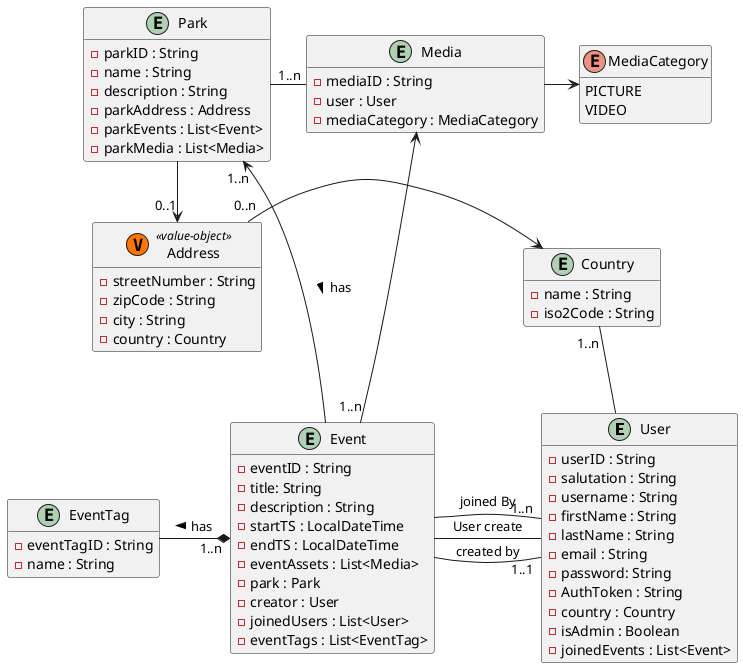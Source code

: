 @startuml
'https://plantuml.com/class-diagram

hide empty methods

'entity Comment {}

entity User {
    - userID : String
    - salutation : String
    - username : String
    - firstName : String
    - lastName : String
    - email : String
    - password: String
    - AuthToken : String
    - country : Country
    - isAdmin : Boolean
    - joinedEvents : List<Event>
}

/'entity UserJoinEvent {
    - user : User
    - event : Event
}'/

entity Event {
    - eventID : String
    - title: String
    - description : String
    - startTS : LocalDateTime
    - endTS : LocalDateTime
    - eventAssets : List<Media>
    - park : Park
    - creator : User
    - joinedUsers : List<User>
    - eventTags : List<EventTag>
}

entity EventTag {
    - eventTagID : String
    - name : String
}

entity Media {
    - mediaID : String
    - user : User
    - mediaCategory : MediaCategory
}

enum MediaCategory {
    PICTURE
    VIDEO
}

entity Park {
    - parkID : String
    - name : String
    - description : String
    - parkAddress : Address
    - parkEvents : List<Event>
    - parkMedia : List<Media>
}

class Address <<(V, #FF7700) value-object>> {
    - streetNumber : String
    - zipCode : String
    - city : String
    - country : Country
}

entity Country {
    - name : String
    - iso2Code : String
}

'User "1..n" --> UserJoinEvent
'Event "1..n" -->  UserJoinEvent
Address "0..n" -> Country
Media --right> MediaCategory
EventTag -right-* "1..n" Event : has <
Event -up-> "1..n" Park : has <
Media <-- "1..n" Event
User -- Event : User create
Event -down- "1..n" User : joined By
User "1..1"  -left- Event : created by
Event -[hidden]- User
Park "1..n" -right- Media
Country "1..n" -- User
Park --> "0..1" Address


@enduml